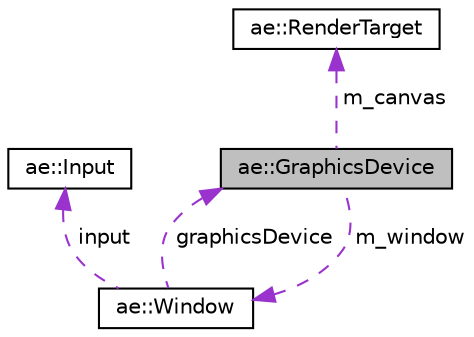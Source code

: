 digraph "ae::GraphicsDevice"
{
 // LATEX_PDF_SIZE
  bgcolor="transparent";
  edge [fontname="Helvetica",fontsize="10",labelfontname="Helvetica",labelfontsize="10"];
  node [fontname="Helvetica",fontsize="10",shape=record];
  Node1 [label="ae::GraphicsDevice",height=0.2,width=0.4,color="black", fillcolor="grey75", style="filled", fontcolor="black",tooltip=" "];
  Node2 -> Node1 [dir="back",color="darkorchid3",fontsize="10",style="dashed",label=" m_canvas" ,fontname="Helvetica"];
  Node2 [label="ae::RenderTarget",height=0.2,width=0.4,color="black",URL="$classae_1_1_render_target.html",tooltip=" "];
  Node3 -> Node1 [dir="back",color="darkorchid3",fontsize="10",style="dashed",label=" m_window" ,fontname="Helvetica"];
  Node3 [label="ae::Window",height=0.2,width=0.4,color="black",URL="$classae_1_1_window.html",tooltip=" "];
  Node4 -> Node3 [dir="back",color="darkorchid3",fontsize="10",style="dashed",label=" input" ,fontname="Helvetica"];
  Node4 [label="ae::Input",height=0.2,width=0.4,color="black",URL="$classae_1_1_input.html",tooltip=" "];
  Node1 -> Node3 [dir="back",color="darkorchid3",fontsize="10",style="dashed",label=" graphicsDevice" ,fontname="Helvetica"];
}
